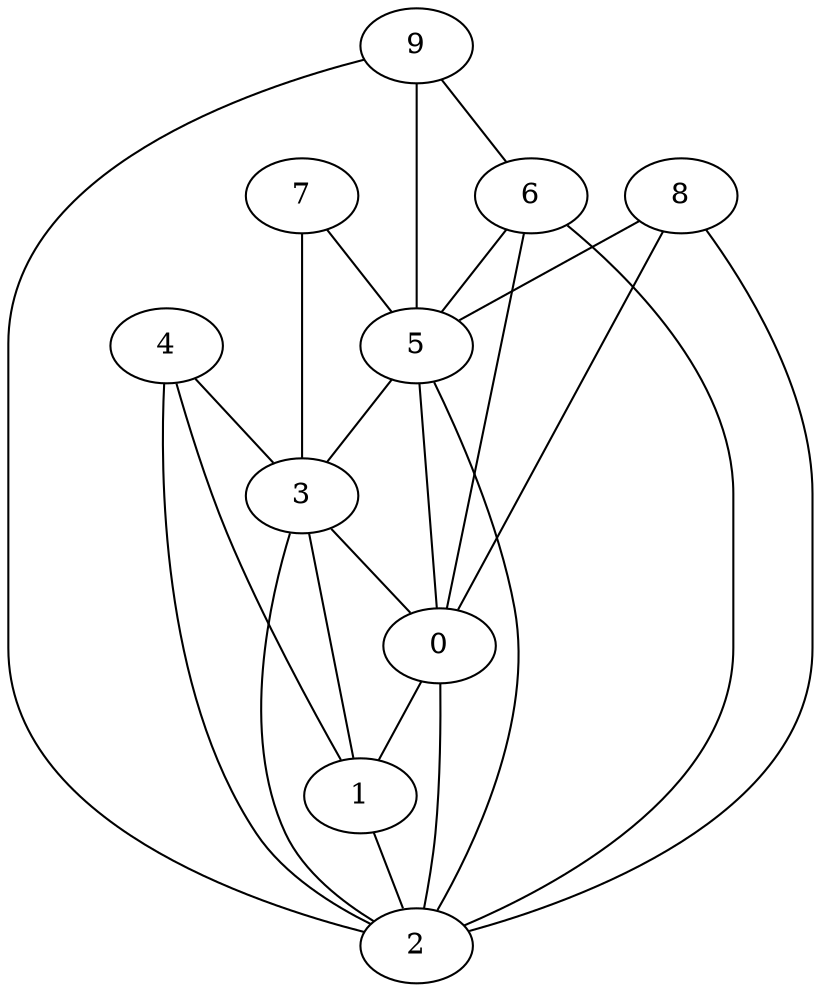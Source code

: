 graph {
    0 [ label = "0" ]
    1 [ label = "1" ]
    2 [ label = "2" ]
    3 [ label = "3" ]
    4 [ label = "4" ]
    5 [ label = "5" ]
    6 [ label = "6" ]
    7 [ label = "7" ]
    8 [ label = "8" ]
    9 [ label = "9" ]
    0 -- 1 [ ]
    0 -- 2 [ ]
    1 -- 2 [ ]
    3 -- 0 [ ]
    3 -- 1 [ ]
    3 -- 2 [ ]
    4 -- 1 [ ]
    4 -- 2 [ ]
    4 -- 3 [ ]
    5 -- 0 [ ]
    5 -- 2 [ ]
    5 -- 3 [ ]
    6 -- 0 [ ]
    6 -- 2 [ ]
    6 -- 5 [ ]
    9 -- 6 [ ]
    7 -- 3 [ ]
    7 -- 5 [ ]
    8 -- 0 [ ]
    8 -- 2 [ ]
    8 -- 5 [ ]
    9 -- 2 [ ]
    9 -- 5 [ ]
}
